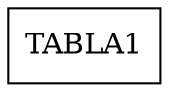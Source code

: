 digraph dibujo{
graph [ordering="out"];rankdir=TB;
node [shape = box];
NodoTABLA1 [label = "TABLA1"];
}